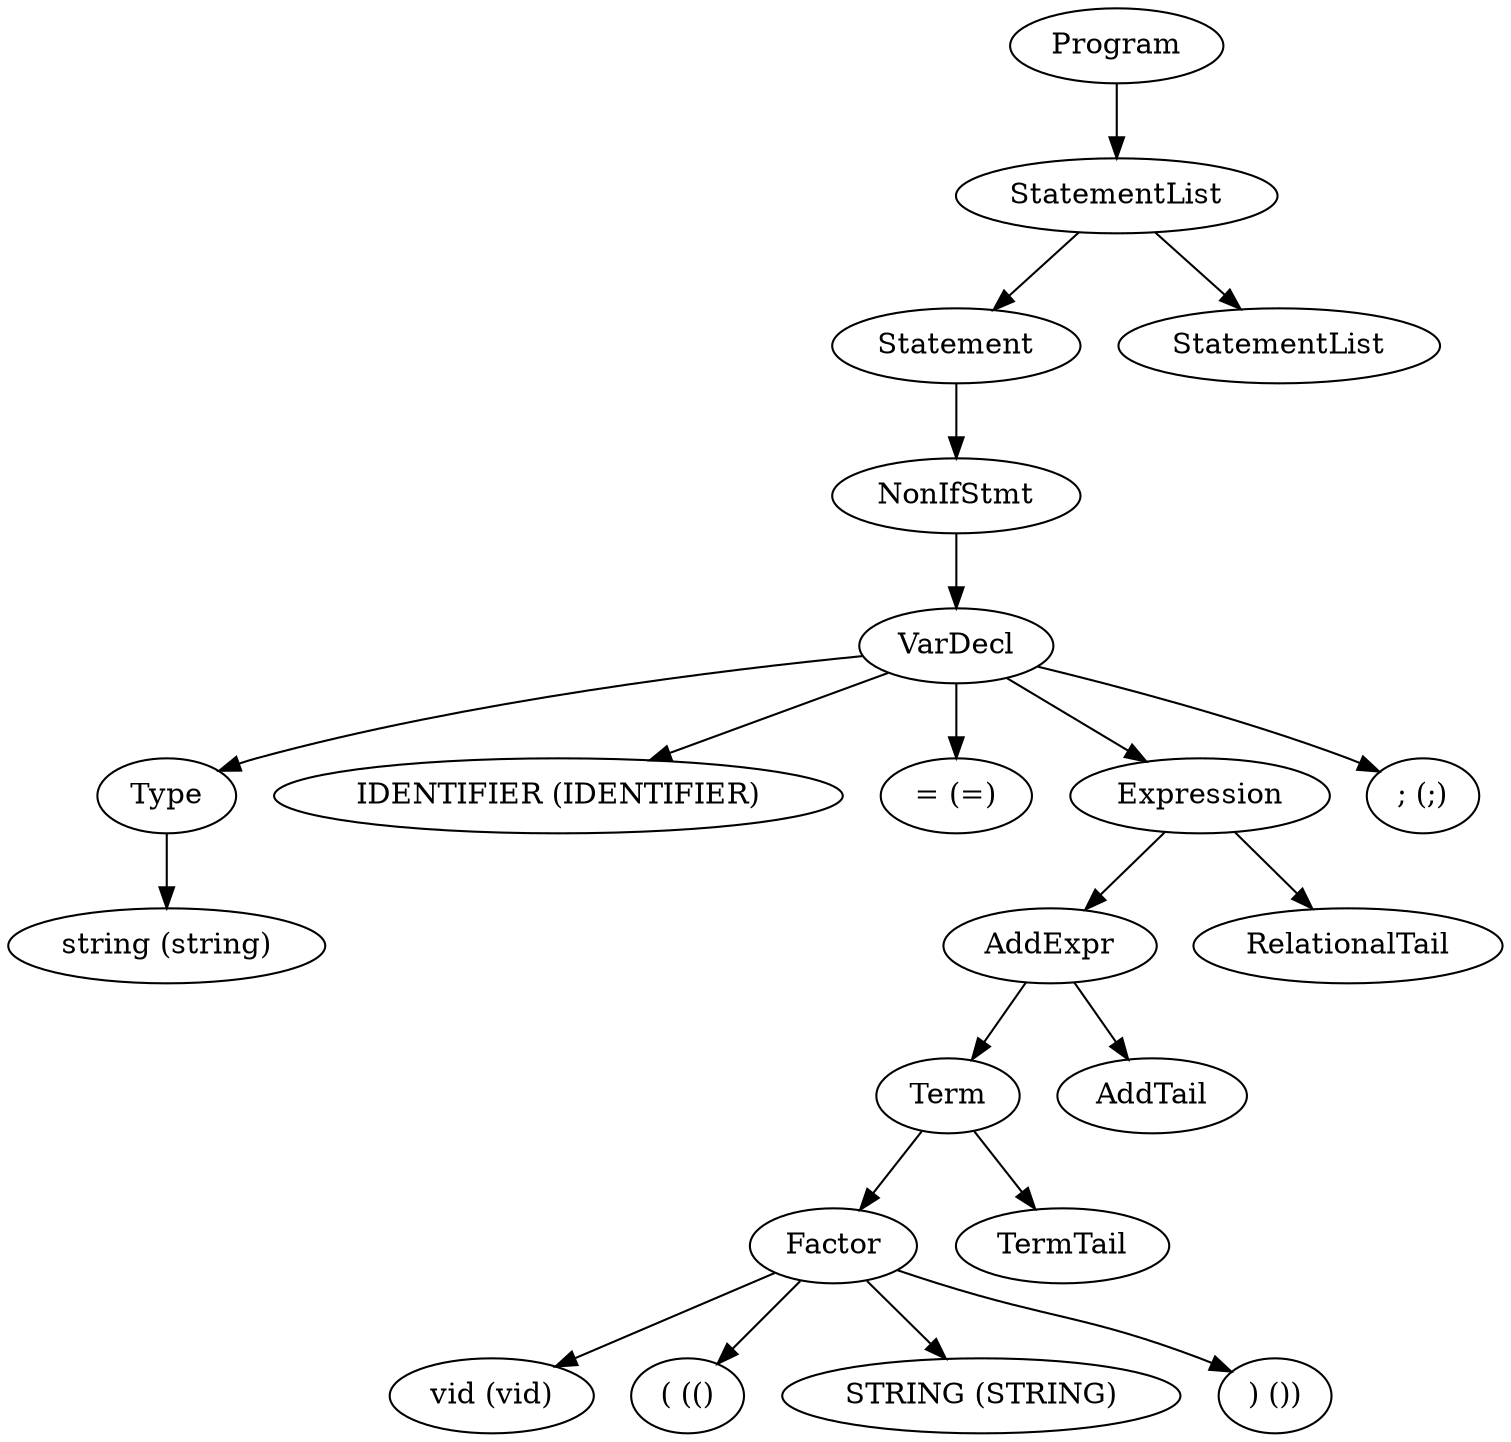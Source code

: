 digraph tree {
    "0x0" [label="Program"];
    "0x1" [label="StatementList"];
    "0x2" [label="Statement"];
    "0x3" [label="NonIfStmt"];
    "0x4" [label="VarDecl"];
    "0x5" [label="Type"];
    "0x6" [label="string (string)"];
    "0x7" [label="IDENTIFIER (IDENTIFIER)"];
    "0x8" [label="= (=)"];
    "0x9" [label="Expression"];
    "0xa" [label="AddExpr"];
    "0xb" [label="Term"];
    "0xc" [label="Factor"];
    "0xd" [label="vid (vid)"];
    "0xe" [label="( (()"];
    "0xf" [label="STRING (STRING)"];
    "0x10" [label=") ())"];
    "0x11" [label="TermTail"];
    "0x12" [label="AddTail"];
    "0x13" [label="RelationalTail"];
    "0x14" [label="; (;)"];
    "0x15" [label="StatementList"];
    "0x0" -> "0x1";
    "0x1" -> "0x2";
    "0x1" -> "0x15";
    "0x2" -> "0x3";
    "0x3" -> "0x4";
    "0x4" -> "0x5";
    "0x4" -> "0x7";
    "0x4" -> "0x8";
    "0x4" -> "0x9";
    "0x4" -> "0x14";
    "0x5" -> "0x6";
    "0x9" -> "0xa";
    "0x9" -> "0x13";
    "0xa" -> "0xb";
    "0xa" -> "0x12";
    "0xb" -> "0xc";
    "0xb" -> "0x11";
    "0xc" -> "0xd";
    "0xc" -> "0xe";
    "0xc" -> "0xf";
    "0xc" -> "0x10";
}
